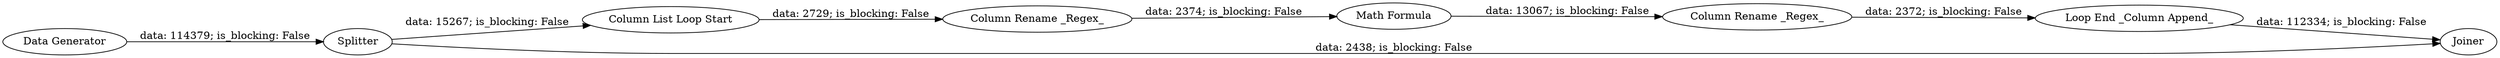 digraph {
	"3673581960638515676_3" [label="Column Rename _Regex_"]
	"3673581960638515676_11" [label="Loop End _Column Append_"]
	"3673581960638515676_9" [label=Splitter]
	"3673581960638515676_4" [label="Column Rename _Regex_"]
	"3673581960638515676_10" [label="Column List Loop Start"]
	"3673581960638515676_5" [label="Math Formula"]
	"3673581960638515676_1" [label="Data Generator"]
	"3673581960638515676_8" [label=Joiner]
	"3673581960638515676_3" -> "3673581960638515676_5" [label="data: 2374; is_blocking: False"]
	"3673581960638515676_11" -> "3673581960638515676_8" [label="data: 112334; is_blocking: False"]
	"3673581960638515676_10" -> "3673581960638515676_3" [label="data: 2729; is_blocking: False"]
	"3673581960638515676_9" -> "3673581960638515676_8" [label="data: 2438; is_blocking: False"]
	"3673581960638515676_5" -> "3673581960638515676_4" [label="data: 13067; is_blocking: False"]
	"3673581960638515676_1" -> "3673581960638515676_9" [label="data: 114379; is_blocking: False"]
	"3673581960638515676_4" -> "3673581960638515676_11" [label="data: 2372; is_blocking: False"]
	"3673581960638515676_9" -> "3673581960638515676_10" [label="data: 15267; is_blocking: False"]
	rankdir=LR
}
